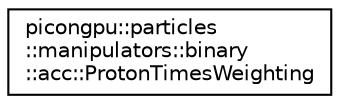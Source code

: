 digraph "Graphical Class Hierarchy"
{
 // LATEX_PDF_SIZE
  edge [fontname="Helvetica",fontsize="10",labelfontname="Helvetica",labelfontsize="10"];
  node [fontname="Helvetica",fontsize="10",shape=record];
  rankdir="LR";
  Node0 [label="picongpu::particles\l::manipulators::binary\l::acc::ProtonTimesWeighting",height=0.2,width=0.4,color="black", fillcolor="white", style="filled",URL="$structpicongpu_1_1particles_1_1manipulators_1_1binary_1_1acc_1_1_proton_times_weighting.html",tooltip="Re-scale the weighting of a cloned species by numberOfProtons."];
}
